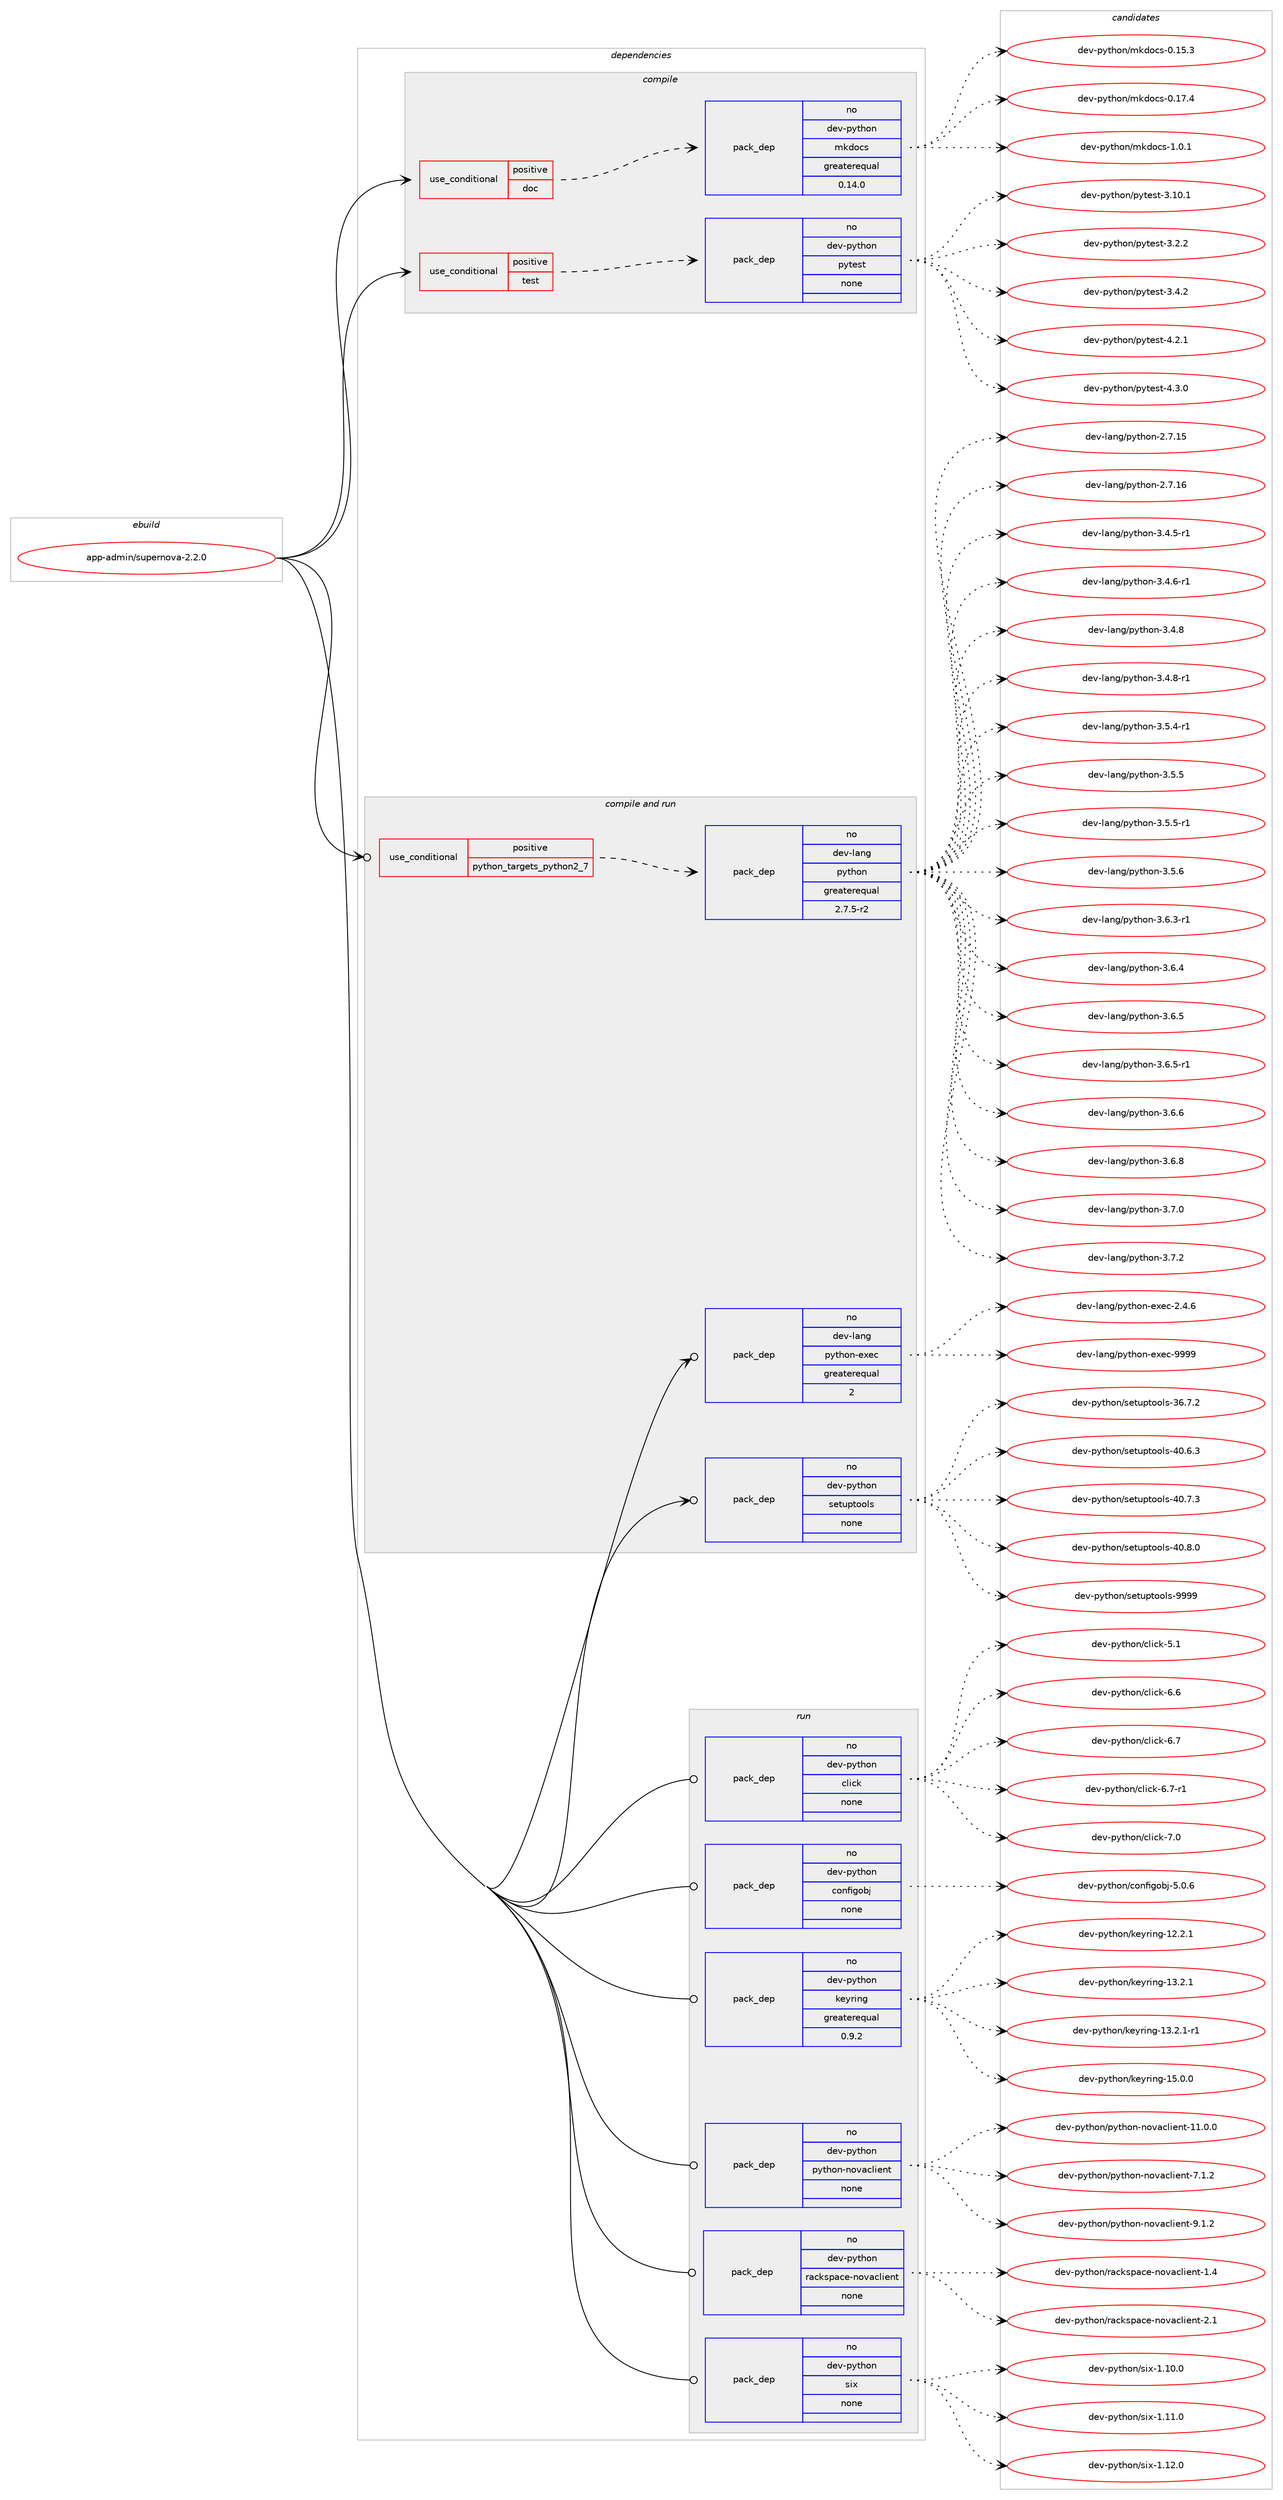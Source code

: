 digraph prolog {

# *************
# Graph options
# *************

newrank=true;
concentrate=true;
compound=true;
graph [rankdir=LR,fontname=Helvetica,fontsize=10,ranksep=1.5];#, ranksep=2.5, nodesep=0.2];
edge  [arrowhead=vee];
node  [fontname=Helvetica,fontsize=10];

# **********
# The ebuild
# **********

subgraph cluster_leftcol {
color=gray;
rank=same;
label=<<i>ebuild</i>>;
id [label="app-admin/supernova-2.2.0", color=red, width=4, href="../app-admin/supernova-2.2.0.svg"];
}

# ****************
# The dependencies
# ****************

subgraph cluster_midcol {
color=gray;
label=<<i>dependencies</i>>;
subgraph cluster_compile {
fillcolor="#eeeeee";
style=filled;
label=<<i>compile</i>>;
subgraph cond346047 {
dependency1269574 [label=<<TABLE BORDER="0" CELLBORDER="1" CELLSPACING="0" CELLPADDING="4"><TR><TD ROWSPAN="3" CELLPADDING="10">use_conditional</TD></TR><TR><TD>positive</TD></TR><TR><TD>doc</TD></TR></TABLE>>, shape=none, color=red];
subgraph pack903850 {
dependency1269575 [label=<<TABLE BORDER="0" CELLBORDER="1" CELLSPACING="0" CELLPADDING="4" WIDTH="220"><TR><TD ROWSPAN="6" CELLPADDING="30">pack_dep</TD></TR><TR><TD WIDTH="110">no</TD></TR><TR><TD>dev-python</TD></TR><TR><TD>mkdocs</TD></TR><TR><TD>greaterequal</TD></TR><TR><TD>0.14.0</TD></TR></TABLE>>, shape=none, color=blue];
}
dependency1269574:e -> dependency1269575:w [weight=20,style="dashed",arrowhead="vee"];
}
id:e -> dependency1269574:w [weight=20,style="solid",arrowhead="vee"];
subgraph cond346048 {
dependency1269576 [label=<<TABLE BORDER="0" CELLBORDER="1" CELLSPACING="0" CELLPADDING="4"><TR><TD ROWSPAN="3" CELLPADDING="10">use_conditional</TD></TR><TR><TD>positive</TD></TR><TR><TD>test</TD></TR></TABLE>>, shape=none, color=red];
subgraph pack903851 {
dependency1269577 [label=<<TABLE BORDER="0" CELLBORDER="1" CELLSPACING="0" CELLPADDING="4" WIDTH="220"><TR><TD ROWSPAN="6" CELLPADDING="30">pack_dep</TD></TR><TR><TD WIDTH="110">no</TD></TR><TR><TD>dev-python</TD></TR><TR><TD>pytest</TD></TR><TR><TD>none</TD></TR><TR><TD></TD></TR></TABLE>>, shape=none, color=blue];
}
dependency1269576:e -> dependency1269577:w [weight=20,style="dashed",arrowhead="vee"];
}
id:e -> dependency1269576:w [weight=20,style="solid",arrowhead="vee"];
}
subgraph cluster_compileandrun {
fillcolor="#eeeeee";
style=filled;
label=<<i>compile and run</i>>;
subgraph cond346049 {
dependency1269578 [label=<<TABLE BORDER="0" CELLBORDER="1" CELLSPACING="0" CELLPADDING="4"><TR><TD ROWSPAN="3" CELLPADDING="10">use_conditional</TD></TR><TR><TD>positive</TD></TR><TR><TD>python_targets_python2_7</TD></TR></TABLE>>, shape=none, color=red];
subgraph pack903852 {
dependency1269579 [label=<<TABLE BORDER="0" CELLBORDER="1" CELLSPACING="0" CELLPADDING="4" WIDTH="220"><TR><TD ROWSPAN="6" CELLPADDING="30">pack_dep</TD></TR><TR><TD WIDTH="110">no</TD></TR><TR><TD>dev-lang</TD></TR><TR><TD>python</TD></TR><TR><TD>greaterequal</TD></TR><TR><TD>2.7.5-r2</TD></TR></TABLE>>, shape=none, color=blue];
}
dependency1269578:e -> dependency1269579:w [weight=20,style="dashed",arrowhead="vee"];
}
id:e -> dependency1269578:w [weight=20,style="solid",arrowhead="odotvee"];
subgraph pack903853 {
dependency1269580 [label=<<TABLE BORDER="0" CELLBORDER="1" CELLSPACING="0" CELLPADDING="4" WIDTH="220"><TR><TD ROWSPAN="6" CELLPADDING="30">pack_dep</TD></TR><TR><TD WIDTH="110">no</TD></TR><TR><TD>dev-lang</TD></TR><TR><TD>python-exec</TD></TR><TR><TD>greaterequal</TD></TR><TR><TD>2</TD></TR></TABLE>>, shape=none, color=blue];
}
id:e -> dependency1269580:w [weight=20,style="solid",arrowhead="odotvee"];
subgraph pack903854 {
dependency1269581 [label=<<TABLE BORDER="0" CELLBORDER="1" CELLSPACING="0" CELLPADDING="4" WIDTH="220"><TR><TD ROWSPAN="6" CELLPADDING="30">pack_dep</TD></TR><TR><TD WIDTH="110">no</TD></TR><TR><TD>dev-python</TD></TR><TR><TD>setuptools</TD></TR><TR><TD>none</TD></TR><TR><TD></TD></TR></TABLE>>, shape=none, color=blue];
}
id:e -> dependency1269581:w [weight=20,style="solid",arrowhead="odotvee"];
}
subgraph cluster_run {
fillcolor="#eeeeee";
style=filled;
label=<<i>run</i>>;
subgraph pack903855 {
dependency1269582 [label=<<TABLE BORDER="0" CELLBORDER="1" CELLSPACING="0" CELLPADDING="4" WIDTH="220"><TR><TD ROWSPAN="6" CELLPADDING="30">pack_dep</TD></TR><TR><TD WIDTH="110">no</TD></TR><TR><TD>dev-python</TD></TR><TR><TD>click</TD></TR><TR><TD>none</TD></TR><TR><TD></TD></TR></TABLE>>, shape=none, color=blue];
}
id:e -> dependency1269582:w [weight=20,style="solid",arrowhead="odot"];
subgraph pack903856 {
dependency1269583 [label=<<TABLE BORDER="0" CELLBORDER="1" CELLSPACING="0" CELLPADDING="4" WIDTH="220"><TR><TD ROWSPAN="6" CELLPADDING="30">pack_dep</TD></TR><TR><TD WIDTH="110">no</TD></TR><TR><TD>dev-python</TD></TR><TR><TD>configobj</TD></TR><TR><TD>none</TD></TR><TR><TD></TD></TR></TABLE>>, shape=none, color=blue];
}
id:e -> dependency1269583:w [weight=20,style="solid",arrowhead="odot"];
subgraph pack903857 {
dependency1269584 [label=<<TABLE BORDER="0" CELLBORDER="1" CELLSPACING="0" CELLPADDING="4" WIDTH="220"><TR><TD ROWSPAN="6" CELLPADDING="30">pack_dep</TD></TR><TR><TD WIDTH="110">no</TD></TR><TR><TD>dev-python</TD></TR><TR><TD>keyring</TD></TR><TR><TD>greaterequal</TD></TR><TR><TD>0.9.2</TD></TR></TABLE>>, shape=none, color=blue];
}
id:e -> dependency1269584:w [weight=20,style="solid",arrowhead="odot"];
subgraph pack903858 {
dependency1269585 [label=<<TABLE BORDER="0" CELLBORDER="1" CELLSPACING="0" CELLPADDING="4" WIDTH="220"><TR><TD ROWSPAN="6" CELLPADDING="30">pack_dep</TD></TR><TR><TD WIDTH="110">no</TD></TR><TR><TD>dev-python</TD></TR><TR><TD>python-novaclient</TD></TR><TR><TD>none</TD></TR><TR><TD></TD></TR></TABLE>>, shape=none, color=blue];
}
id:e -> dependency1269585:w [weight=20,style="solid",arrowhead="odot"];
subgraph pack903859 {
dependency1269586 [label=<<TABLE BORDER="0" CELLBORDER="1" CELLSPACING="0" CELLPADDING="4" WIDTH="220"><TR><TD ROWSPAN="6" CELLPADDING="30">pack_dep</TD></TR><TR><TD WIDTH="110">no</TD></TR><TR><TD>dev-python</TD></TR><TR><TD>rackspace-novaclient</TD></TR><TR><TD>none</TD></TR><TR><TD></TD></TR></TABLE>>, shape=none, color=blue];
}
id:e -> dependency1269586:w [weight=20,style="solid",arrowhead="odot"];
subgraph pack903860 {
dependency1269587 [label=<<TABLE BORDER="0" CELLBORDER="1" CELLSPACING="0" CELLPADDING="4" WIDTH="220"><TR><TD ROWSPAN="6" CELLPADDING="30">pack_dep</TD></TR><TR><TD WIDTH="110">no</TD></TR><TR><TD>dev-python</TD></TR><TR><TD>six</TD></TR><TR><TD>none</TD></TR><TR><TD></TD></TR></TABLE>>, shape=none, color=blue];
}
id:e -> dependency1269587:w [weight=20,style="solid",arrowhead="odot"];
}
}

# **************
# The candidates
# **************

subgraph cluster_choices {
rank=same;
color=gray;
label=<<i>candidates</i>>;

subgraph choice903850 {
color=black;
nodesep=1;
choice10010111845112121116104111110471091071001119911545484649534651 [label="dev-python/mkdocs-0.15.3", color=red, width=4,href="../dev-python/mkdocs-0.15.3.svg"];
choice10010111845112121116104111110471091071001119911545484649554652 [label="dev-python/mkdocs-0.17.4", color=red, width=4,href="../dev-python/mkdocs-0.17.4.svg"];
choice100101118451121211161041111104710910710011199115454946484649 [label="dev-python/mkdocs-1.0.1", color=red, width=4,href="../dev-python/mkdocs-1.0.1.svg"];
dependency1269575:e -> choice10010111845112121116104111110471091071001119911545484649534651:w [style=dotted,weight="100"];
dependency1269575:e -> choice10010111845112121116104111110471091071001119911545484649554652:w [style=dotted,weight="100"];
dependency1269575:e -> choice100101118451121211161041111104710910710011199115454946484649:w [style=dotted,weight="100"];
}
subgraph choice903851 {
color=black;
nodesep=1;
choice100101118451121211161041111104711212111610111511645514649484649 [label="dev-python/pytest-3.10.1", color=red, width=4,href="../dev-python/pytest-3.10.1.svg"];
choice1001011184511212111610411111047112121116101115116455146504650 [label="dev-python/pytest-3.2.2", color=red, width=4,href="../dev-python/pytest-3.2.2.svg"];
choice1001011184511212111610411111047112121116101115116455146524650 [label="dev-python/pytest-3.4.2", color=red, width=4,href="../dev-python/pytest-3.4.2.svg"];
choice1001011184511212111610411111047112121116101115116455246504649 [label="dev-python/pytest-4.2.1", color=red, width=4,href="../dev-python/pytest-4.2.1.svg"];
choice1001011184511212111610411111047112121116101115116455246514648 [label="dev-python/pytest-4.3.0", color=red, width=4,href="../dev-python/pytest-4.3.0.svg"];
dependency1269577:e -> choice100101118451121211161041111104711212111610111511645514649484649:w [style=dotted,weight="100"];
dependency1269577:e -> choice1001011184511212111610411111047112121116101115116455146504650:w [style=dotted,weight="100"];
dependency1269577:e -> choice1001011184511212111610411111047112121116101115116455146524650:w [style=dotted,weight="100"];
dependency1269577:e -> choice1001011184511212111610411111047112121116101115116455246504649:w [style=dotted,weight="100"];
dependency1269577:e -> choice1001011184511212111610411111047112121116101115116455246514648:w [style=dotted,weight="100"];
}
subgraph choice903852 {
color=black;
nodesep=1;
choice10010111845108971101034711212111610411111045504655464953 [label="dev-lang/python-2.7.15", color=red, width=4,href="../dev-lang/python-2.7.15.svg"];
choice10010111845108971101034711212111610411111045504655464954 [label="dev-lang/python-2.7.16", color=red, width=4,href="../dev-lang/python-2.7.16.svg"];
choice1001011184510897110103471121211161041111104551465246534511449 [label="dev-lang/python-3.4.5-r1", color=red, width=4,href="../dev-lang/python-3.4.5-r1.svg"];
choice1001011184510897110103471121211161041111104551465246544511449 [label="dev-lang/python-3.4.6-r1", color=red, width=4,href="../dev-lang/python-3.4.6-r1.svg"];
choice100101118451089711010347112121116104111110455146524656 [label="dev-lang/python-3.4.8", color=red, width=4,href="../dev-lang/python-3.4.8.svg"];
choice1001011184510897110103471121211161041111104551465246564511449 [label="dev-lang/python-3.4.8-r1", color=red, width=4,href="../dev-lang/python-3.4.8-r1.svg"];
choice1001011184510897110103471121211161041111104551465346524511449 [label="dev-lang/python-3.5.4-r1", color=red, width=4,href="../dev-lang/python-3.5.4-r1.svg"];
choice100101118451089711010347112121116104111110455146534653 [label="dev-lang/python-3.5.5", color=red, width=4,href="../dev-lang/python-3.5.5.svg"];
choice1001011184510897110103471121211161041111104551465346534511449 [label="dev-lang/python-3.5.5-r1", color=red, width=4,href="../dev-lang/python-3.5.5-r1.svg"];
choice100101118451089711010347112121116104111110455146534654 [label="dev-lang/python-3.5.6", color=red, width=4,href="../dev-lang/python-3.5.6.svg"];
choice1001011184510897110103471121211161041111104551465446514511449 [label="dev-lang/python-3.6.3-r1", color=red, width=4,href="../dev-lang/python-3.6.3-r1.svg"];
choice100101118451089711010347112121116104111110455146544652 [label="dev-lang/python-3.6.4", color=red, width=4,href="../dev-lang/python-3.6.4.svg"];
choice100101118451089711010347112121116104111110455146544653 [label="dev-lang/python-3.6.5", color=red, width=4,href="../dev-lang/python-3.6.5.svg"];
choice1001011184510897110103471121211161041111104551465446534511449 [label="dev-lang/python-3.6.5-r1", color=red, width=4,href="../dev-lang/python-3.6.5-r1.svg"];
choice100101118451089711010347112121116104111110455146544654 [label="dev-lang/python-3.6.6", color=red, width=4,href="../dev-lang/python-3.6.6.svg"];
choice100101118451089711010347112121116104111110455146544656 [label="dev-lang/python-3.6.8", color=red, width=4,href="../dev-lang/python-3.6.8.svg"];
choice100101118451089711010347112121116104111110455146554648 [label="dev-lang/python-3.7.0", color=red, width=4,href="../dev-lang/python-3.7.0.svg"];
choice100101118451089711010347112121116104111110455146554650 [label="dev-lang/python-3.7.2", color=red, width=4,href="../dev-lang/python-3.7.2.svg"];
dependency1269579:e -> choice10010111845108971101034711212111610411111045504655464953:w [style=dotted,weight="100"];
dependency1269579:e -> choice10010111845108971101034711212111610411111045504655464954:w [style=dotted,weight="100"];
dependency1269579:e -> choice1001011184510897110103471121211161041111104551465246534511449:w [style=dotted,weight="100"];
dependency1269579:e -> choice1001011184510897110103471121211161041111104551465246544511449:w [style=dotted,weight="100"];
dependency1269579:e -> choice100101118451089711010347112121116104111110455146524656:w [style=dotted,weight="100"];
dependency1269579:e -> choice1001011184510897110103471121211161041111104551465246564511449:w [style=dotted,weight="100"];
dependency1269579:e -> choice1001011184510897110103471121211161041111104551465346524511449:w [style=dotted,weight="100"];
dependency1269579:e -> choice100101118451089711010347112121116104111110455146534653:w [style=dotted,weight="100"];
dependency1269579:e -> choice1001011184510897110103471121211161041111104551465346534511449:w [style=dotted,weight="100"];
dependency1269579:e -> choice100101118451089711010347112121116104111110455146534654:w [style=dotted,weight="100"];
dependency1269579:e -> choice1001011184510897110103471121211161041111104551465446514511449:w [style=dotted,weight="100"];
dependency1269579:e -> choice100101118451089711010347112121116104111110455146544652:w [style=dotted,weight="100"];
dependency1269579:e -> choice100101118451089711010347112121116104111110455146544653:w [style=dotted,weight="100"];
dependency1269579:e -> choice1001011184510897110103471121211161041111104551465446534511449:w [style=dotted,weight="100"];
dependency1269579:e -> choice100101118451089711010347112121116104111110455146544654:w [style=dotted,weight="100"];
dependency1269579:e -> choice100101118451089711010347112121116104111110455146544656:w [style=dotted,weight="100"];
dependency1269579:e -> choice100101118451089711010347112121116104111110455146554648:w [style=dotted,weight="100"];
dependency1269579:e -> choice100101118451089711010347112121116104111110455146554650:w [style=dotted,weight="100"];
}
subgraph choice903853 {
color=black;
nodesep=1;
choice1001011184510897110103471121211161041111104510112010199455046524654 [label="dev-lang/python-exec-2.4.6", color=red, width=4,href="../dev-lang/python-exec-2.4.6.svg"];
choice10010111845108971101034711212111610411111045101120101994557575757 [label="dev-lang/python-exec-9999", color=red, width=4,href="../dev-lang/python-exec-9999.svg"];
dependency1269580:e -> choice1001011184510897110103471121211161041111104510112010199455046524654:w [style=dotted,weight="100"];
dependency1269580:e -> choice10010111845108971101034711212111610411111045101120101994557575757:w [style=dotted,weight="100"];
}
subgraph choice903854 {
color=black;
nodesep=1;
choice100101118451121211161041111104711510111611711211611111110811545515446554650 [label="dev-python/setuptools-36.7.2", color=red, width=4,href="../dev-python/setuptools-36.7.2.svg"];
choice100101118451121211161041111104711510111611711211611111110811545524846544651 [label="dev-python/setuptools-40.6.3", color=red, width=4,href="../dev-python/setuptools-40.6.3.svg"];
choice100101118451121211161041111104711510111611711211611111110811545524846554651 [label="dev-python/setuptools-40.7.3", color=red, width=4,href="../dev-python/setuptools-40.7.3.svg"];
choice100101118451121211161041111104711510111611711211611111110811545524846564648 [label="dev-python/setuptools-40.8.0", color=red, width=4,href="../dev-python/setuptools-40.8.0.svg"];
choice10010111845112121116104111110471151011161171121161111111081154557575757 [label="dev-python/setuptools-9999", color=red, width=4,href="../dev-python/setuptools-9999.svg"];
dependency1269581:e -> choice100101118451121211161041111104711510111611711211611111110811545515446554650:w [style=dotted,weight="100"];
dependency1269581:e -> choice100101118451121211161041111104711510111611711211611111110811545524846544651:w [style=dotted,weight="100"];
dependency1269581:e -> choice100101118451121211161041111104711510111611711211611111110811545524846554651:w [style=dotted,weight="100"];
dependency1269581:e -> choice100101118451121211161041111104711510111611711211611111110811545524846564648:w [style=dotted,weight="100"];
dependency1269581:e -> choice10010111845112121116104111110471151011161171121161111111081154557575757:w [style=dotted,weight="100"];
}
subgraph choice903855 {
color=black;
nodesep=1;
choice1001011184511212111610411111047991081059910745534649 [label="dev-python/click-5.1", color=red, width=4,href="../dev-python/click-5.1.svg"];
choice1001011184511212111610411111047991081059910745544654 [label="dev-python/click-6.6", color=red, width=4,href="../dev-python/click-6.6.svg"];
choice1001011184511212111610411111047991081059910745544655 [label="dev-python/click-6.7", color=red, width=4,href="../dev-python/click-6.7.svg"];
choice10010111845112121116104111110479910810599107455446554511449 [label="dev-python/click-6.7-r1", color=red, width=4,href="../dev-python/click-6.7-r1.svg"];
choice1001011184511212111610411111047991081059910745554648 [label="dev-python/click-7.0", color=red, width=4,href="../dev-python/click-7.0.svg"];
dependency1269582:e -> choice1001011184511212111610411111047991081059910745534649:w [style=dotted,weight="100"];
dependency1269582:e -> choice1001011184511212111610411111047991081059910745544654:w [style=dotted,weight="100"];
dependency1269582:e -> choice1001011184511212111610411111047991081059910745544655:w [style=dotted,weight="100"];
dependency1269582:e -> choice10010111845112121116104111110479910810599107455446554511449:w [style=dotted,weight="100"];
dependency1269582:e -> choice1001011184511212111610411111047991081059910745554648:w [style=dotted,weight="100"];
}
subgraph choice903856 {
color=black;
nodesep=1;
choice10010111845112121116104111110479911111010210510311198106455346484654 [label="dev-python/configobj-5.0.6", color=red, width=4,href="../dev-python/configobj-5.0.6.svg"];
dependency1269583:e -> choice10010111845112121116104111110479911111010210510311198106455346484654:w [style=dotted,weight="100"];
}
subgraph choice903857 {
color=black;
nodesep=1;
choice100101118451121211161041111104710710112111410511010345495046504649 [label="dev-python/keyring-12.2.1", color=red, width=4,href="../dev-python/keyring-12.2.1.svg"];
choice100101118451121211161041111104710710112111410511010345495146504649 [label="dev-python/keyring-13.2.1", color=red, width=4,href="../dev-python/keyring-13.2.1.svg"];
choice1001011184511212111610411111047107101121114105110103454951465046494511449 [label="dev-python/keyring-13.2.1-r1", color=red, width=4,href="../dev-python/keyring-13.2.1-r1.svg"];
choice100101118451121211161041111104710710112111410511010345495346484648 [label="dev-python/keyring-15.0.0", color=red, width=4,href="../dev-python/keyring-15.0.0.svg"];
dependency1269584:e -> choice100101118451121211161041111104710710112111410511010345495046504649:w [style=dotted,weight="100"];
dependency1269584:e -> choice100101118451121211161041111104710710112111410511010345495146504649:w [style=dotted,weight="100"];
dependency1269584:e -> choice1001011184511212111610411111047107101121114105110103454951465046494511449:w [style=dotted,weight="100"];
dependency1269584:e -> choice100101118451121211161041111104710710112111410511010345495346484648:w [style=dotted,weight="100"];
}
subgraph choice903858 {
color=black;
nodesep=1;
choice100101118451121211161041111104711212111610411111045110111118979910810510111011645494946484648 [label="dev-python/python-novaclient-11.0.0", color=red, width=4,href="../dev-python/python-novaclient-11.0.0.svg"];
choice1001011184511212111610411111047112121116104111110451101111189799108105101110116455546494650 [label="dev-python/python-novaclient-7.1.2", color=red, width=4,href="../dev-python/python-novaclient-7.1.2.svg"];
choice1001011184511212111610411111047112121116104111110451101111189799108105101110116455746494650 [label="dev-python/python-novaclient-9.1.2", color=red, width=4,href="../dev-python/python-novaclient-9.1.2.svg"];
dependency1269585:e -> choice100101118451121211161041111104711212111610411111045110111118979910810510111011645494946484648:w [style=dotted,weight="100"];
dependency1269585:e -> choice1001011184511212111610411111047112121116104111110451101111189799108105101110116455546494650:w [style=dotted,weight="100"];
dependency1269585:e -> choice1001011184511212111610411111047112121116104111110451101111189799108105101110116455746494650:w [style=dotted,weight="100"];
}
subgraph choice903859 {
color=black;
nodesep=1;
choice10010111845112121116104111110471149799107115112979910145110111118979910810510111011645494652 [label="dev-python/rackspace-novaclient-1.4", color=red, width=4,href="../dev-python/rackspace-novaclient-1.4.svg"];
choice10010111845112121116104111110471149799107115112979910145110111118979910810510111011645504649 [label="dev-python/rackspace-novaclient-2.1", color=red, width=4,href="../dev-python/rackspace-novaclient-2.1.svg"];
dependency1269586:e -> choice10010111845112121116104111110471149799107115112979910145110111118979910810510111011645494652:w [style=dotted,weight="100"];
dependency1269586:e -> choice10010111845112121116104111110471149799107115112979910145110111118979910810510111011645504649:w [style=dotted,weight="100"];
}
subgraph choice903860 {
color=black;
nodesep=1;
choice100101118451121211161041111104711510512045494649484648 [label="dev-python/six-1.10.0", color=red, width=4,href="../dev-python/six-1.10.0.svg"];
choice100101118451121211161041111104711510512045494649494648 [label="dev-python/six-1.11.0", color=red, width=4,href="../dev-python/six-1.11.0.svg"];
choice100101118451121211161041111104711510512045494649504648 [label="dev-python/six-1.12.0", color=red, width=4,href="../dev-python/six-1.12.0.svg"];
dependency1269587:e -> choice100101118451121211161041111104711510512045494649484648:w [style=dotted,weight="100"];
dependency1269587:e -> choice100101118451121211161041111104711510512045494649494648:w [style=dotted,weight="100"];
dependency1269587:e -> choice100101118451121211161041111104711510512045494649504648:w [style=dotted,weight="100"];
}
}

}
